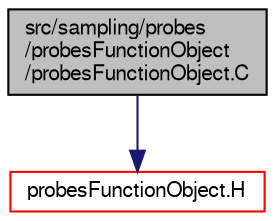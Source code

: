 digraph "src/sampling/probes/probesFunctionObject/probesFunctionObject.C"
{
  bgcolor="transparent";
  edge [fontname="FreeSans",fontsize="10",labelfontname="FreeSans",labelfontsize="10"];
  node [fontname="FreeSans",fontsize="10",shape=record];
  Node0 [label="src/sampling/probes\l/probesFunctionObject\l/probesFunctionObject.C",height=0.2,width=0.4,color="black", fillcolor="grey75", style="filled", fontcolor="black"];
  Node0 -> Node1 [color="midnightblue",fontsize="10",style="solid",fontname="FreeSans"];
  Node1 [label="probesFunctionObject.H",height=0.2,width=0.4,color="red",URL="$a14591.html"];
}
